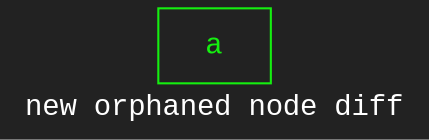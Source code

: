 digraph D {
    tooltip="new orphaned node diff";
    label="new orphaned node diff";
    bgcolor="#222222";
    fontcolor="#ffffff";
    fontname="Courier New";
    
    node1 [color="#15ef10",fontcolor="#15ef10",fontname="Courier New",shape="rectangle",tooltip="a",label="a"]
    
}
